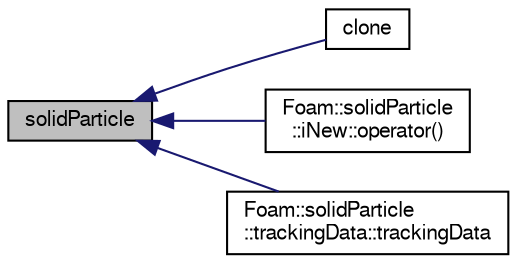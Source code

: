 digraph "solidParticle"
{
  bgcolor="transparent";
  edge [fontname="FreeSans",fontsize="10",labelfontname="FreeSans",labelfontsize="10"];
  node [fontname="FreeSans",fontsize="10",shape=record];
  rankdir="LR";
  Node1 [label="solidParticle",height=0.2,width=0.4,color="black", fillcolor="grey75", style="filled", fontcolor="black"];
  Node1 -> Node2 [dir="back",color="midnightblue",fontsize="10",style="solid",fontname="FreeSans"];
  Node2 [label="clone",height=0.2,width=0.4,color="black",URL="$a24502.html#a88a017e32aa61e1eff25854e439a5feb",tooltip="Construct and return a clone. "];
  Node1 -> Node3 [dir="back",color="midnightblue",fontsize="10",style="solid",fontname="FreeSans"];
  Node3 [label="Foam::solidParticle\l::iNew::operator()",height=0.2,width=0.4,color="black",URL="$a24510.html#aca535c61498c48b213a1b89eff656844"];
  Node1 -> Node4 [dir="back",color="midnightblue",fontsize="10",style="solid",fontname="FreeSans"];
  Node4 [label="Foam::solidParticle\l::trackingData::trackingData",height=0.2,width=0.4,color="black",URL="$a24506.html#af8ca2c03c91035f18708d9a3e17a3962"];
}
